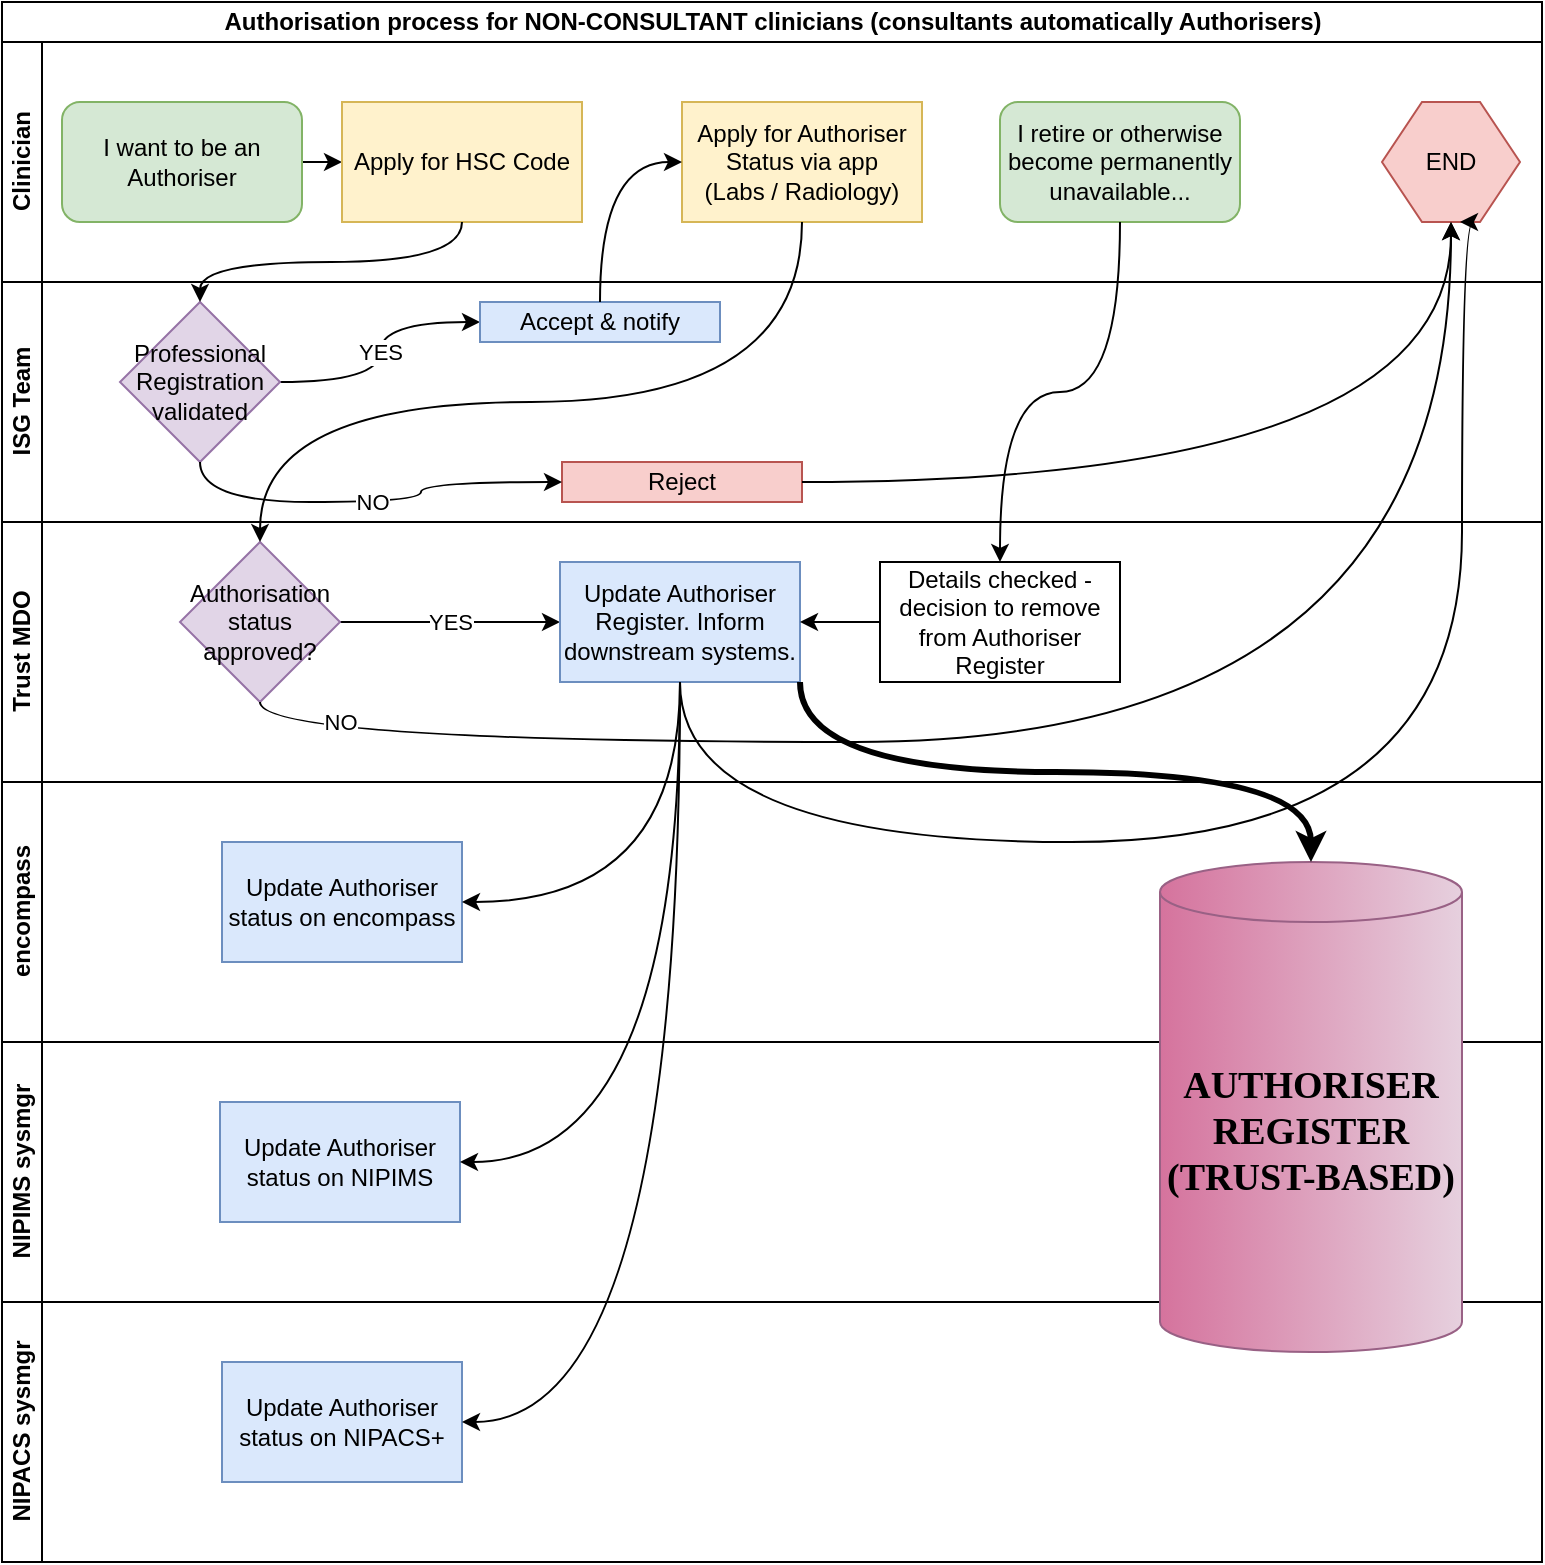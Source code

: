 <mxfile version="24.5.4" type="github">
  <diagram name="Page-1" id="u5WdyKpmLq1f9wdWZwxd">
    <mxGraphModel dx="1386" dy="879" grid="1" gridSize="10" guides="1" tooltips="1" connect="1" arrows="1" fold="1" page="1" pageScale="1" pageWidth="827" pageHeight="1169" math="0" shadow="0">
      <root>
        <mxCell id="0" />
        <mxCell id="1" parent="0" />
        <mxCell id="RM7T-BV5S8IWrfnI9Fu0-1" value="Authorisation process for NON-CONSULTANT clinicians (consultants automatically Authorisers)" style="swimlane;childLayout=stackLayout;resizeParent=1;resizeParentMax=0;horizontal=1;startSize=20;horizontalStack=0;html=1;" vertex="1" parent="1">
          <mxGeometry x="31" y="60" width="770" height="780" as="geometry" />
        </mxCell>
        <mxCell id="RM7T-BV5S8IWrfnI9Fu0-2" value="Clinician" style="swimlane;startSize=20;horizontal=0;html=1;" vertex="1" parent="RM7T-BV5S8IWrfnI9Fu0-1">
          <mxGeometry y="20" width="770" height="120" as="geometry" />
        </mxCell>
        <mxCell id="RM7T-BV5S8IWrfnI9Fu0-15" style="edgeStyle=orthogonalEdgeStyle;rounded=0;orthogonalLoop=1;jettySize=auto;html=1;exitX=1;exitY=0.5;exitDx=0;exitDy=0;entryX=0;entryY=0.5;entryDx=0;entryDy=0;" edge="1" parent="RM7T-BV5S8IWrfnI9Fu0-2" source="RM7T-BV5S8IWrfnI9Fu0-8" target="RM7T-BV5S8IWrfnI9Fu0-10">
          <mxGeometry relative="1" as="geometry" />
        </mxCell>
        <mxCell id="RM7T-BV5S8IWrfnI9Fu0-8" value="I want to be an Authoriser" style="rounded=1;whiteSpace=wrap;html=1;fillColor=#d5e8d4;strokeColor=#82b366;" vertex="1" parent="RM7T-BV5S8IWrfnI9Fu0-2">
          <mxGeometry x="30" y="30" width="120" height="60" as="geometry" />
        </mxCell>
        <mxCell id="RM7T-BV5S8IWrfnI9Fu0-10" value="Apply for HSC Code" style="rounded=0;whiteSpace=wrap;html=1;fillColor=#fff2cc;strokeColor=#d6b656;" vertex="1" parent="RM7T-BV5S8IWrfnI9Fu0-2">
          <mxGeometry x="170" y="30" width="120" height="60" as="geometry" />
        </mxCell>
        <mxCell id="RM7T-BV5S8IWrfnI9Fu0-18" value="Apply for Authoriser Status via app&lt;div&gt;(Labs / Radiology)&lt;/div&gt;" style="rounded=0;whiteSpace=wrap;html=1;fillColor=#fff2cc;strokeColor=#d6b656;" vertex="1" parent="RM7T-BV5S8IWrfnI9Fu0-2">
          <mxGeometry x="340" y="30" width="120" height="60" as="geometry" />
        </mxCell>
        <mxCell id="RM7T-BV5S8IWrfnI9Fu0-27" value="END" style="shape=hexagon;perimeter=hexagonPerimeter2;whiteSpace=wrap;html=1;fixedSize=1;fillColor=#f8cecc;strokeColor=#b85450;" vertex="1" parent="RM7T-BV5S8IWrfnI9Fu0-2">
          <mxGeometry x="690" y="30" width="69" height="60" as="geometry" />
        </mxCell>
        <mxCell id="RM7T-BV5S8IWrfnI9Fu0-33" value="I retire or otherwise become permanently unavailable..." style="rounded=1;whiteSpace=wrap;html=1;fillColor=#d5e8d4;strokeColor=#82b366;" vertex="1" parent="RM7T-BV5S8IWrfnI9Fu0-2">
          <mxGeometry x="499" y="30" width="120" height="60" as="geometry" />
        </mxCell>
        <mxCell id="RM7T-BV5S8IWrfnI9Fu0-3" value="ISG Team" style="swimlane;startSize=20;horizontal=0;html=1;" vertex="1" parent="RM7T-BV5S8IWrfnI9Fu0-1">
          <mxGeometry y="140" width="770" height="120" as="geometry" />
        </mxCell>
        <mxCell id="RM7T-BV5S8IWrfnI9Fu0-13" value="YES" style="edgeStyle=orthogonalEdgeStyle;rounded=0;orthogonalLoop=1;jettySize=auto;html=1;curved=1;" edge="1" parent="RM7T-BV5S8IWrfnI9Fu0-3" source="RM7T-BV5S8IWrfnI9Fu0-11" target="RM7T-BV5S8IWrfnI9Fu0-12">
          <mxGeometry relative="1" as="geometry" />
        </mxCell>
        <mxCell id="RM7T-BV5S8IWrfnI9Fu0-11" value="Professional Registration validated" style="rhombus;whiteSpace=wrap;html=1;fillColor=#e1d5e7;strokeColor=#9673a6;" vertex="1" parent="RM7T-BV5S8IWrfnI9Fu0-3">
          <mxGeometry x="59" y="10" width="80" height="80" as="geometry" />
        </mxCell>
        <mxCell id="RM7T-BV5S8IWrfnI9Fu0-12" value="Accept &amp;amp; notify" style="whiteSpace=wrap;html=1;fillColor=#dae8fc;strokeColor=#6c8ebf;" vertex="1" parent="RM7T-BV5S8IWrfnI9Fu0-3">
          <mxGeometry x="239" y="10" width="120" height="20" as="geometry" />
        </mxCell>
        <mxCell id="RM7T-BV5S8IWrfnI9Fu0-16" value="Reject" style="whiteSpace=wrap;html=1;fillColor=#f8cecc;strokeColor=#b85450;" vertex="1" parent="RM7T-BV5S8IWrfnI9Fu0-3">
          <mxGeometry x="280" y="90" width="120" height="20" as="geometry" />
        </mxCell>
        <mxCell id="RM7T-BV5S8IWrfnI9Fu0-17" value="NO" style="edgeStyle=orthogonalEdgeStyle;rounded=0;orthogonalLoop=1;jettySize=auto;html=1;exitX=0.5;exitY=1;exitDx=0;exitDy=0;curved=1;" edge="1" parent="RM7T-BV5S8IWrfnI9Fu0-3" source="RM7T-BV5S8IWrfnI9Fu0-11" target="RM7T-BV5S8IWrfnI9Fu0-16">
          <mxGeometry relative="1" as="geometry" />
        </mxCell>
        <mxCell id="RM7T-BV5S8IWrfnI9Fu0-4" value="Trust MDO" style="swimlane;startSize=20;horizontal=0;html=1;" vertex="1" parent="RM7T-BV5S8IWrfnI9Fu0-1">
          <mxGeometry y="260" width="770" height="130" as="geometry" />
        </mxCell>
        <mxCell id="RM7T-BV5S8IWrfnI9Fu0-26" value="YES" style="edgeStyle=orthogonalEdgeStyle;rounded=0;orthogonalLoop=1;jettySize=auto;html=1;exitX=1;exitY=0.5;exitDx=0;exitDy=0;entryX=0;entryY=0.5;entryDx=0;entryDy=0;" edge="1" parent="RM7T-BV5S8IWrfnI9Fu0-4" source="RM7T-BV5S8IWrfnI9Fu0-19" target="RM7T-BV5S8IWrfnI9Fu0-22">
          <mxGeometry relative="1" as="geometry" />
        </mxCell>
        <mxCell id="RM7T-BV5S8IWrfnI9Fu0-19" value="Authorisation status approved?" style="rhombus;whiteSpace=wrap;html=1;fillColor=#e1d5e7;strokeColor=#9673a6;" vertex="1" parent="RM7T-BV5S8IWrfnI9Fu0-4">
          <mxGeometry x="89" y="10" width="80" height="80" as="geometry" />
        </mxCell>
        <mxCell id="RM7T-BV5S8IWrfnI9Fu0-37" style="edgeStyle=orthogonalEdgeStyle;rounded=0;orthogonalLoop=1;jettySize=auto;html=1;exitX=0.5;exitY=1;exitDx=0;exitDy=0;curved=1;" edge="1" parent="RM7T-BV5S8IWrfnI9Fu0-4" source="RM7T-BV5S8IWrfnI9Fu0-22">
          <mxGeometry relative="1" as="geometry">
            <mxPoint x="729" y="-150" as="targetPoint" />
            <Array as="points">
              <mxPoint x="339" y="160" />
              <mxPoint x="730" y="160" />
            </Array>
          </mxGeometry>
        </mxCell>
        <mxCell id="RM7T-BV5S8IWrfnI9Fu0-22" value="Update Authoriser Register. Inform downstream systems." style="rounded=0;whiteSpace=wrap;html=1;fillColor=#dae8fc;strokeColor=#6c8ebf;" vertex="1" parent="RM7T-BV5S8IWrfnI9Fu0-4">
          <mxGeometry x="279" y="20" width="120" height="60" as="geometry" />
        </mxCell>
        <mxCell id="RM7T-BV5S8IWrfnI9Fu0-36" style="edgeStyle=orthogonalEdgeStyle;rounded=0;orthogonalLoop=1;jettySize=auto;html=1;exitX=0;exitY=0.5;exitDx=0;exitDy=0;entryX=1;entryY=0.5;entryDx=0;entryDy=0;" edge="1" parent="RM7T-BV5S8IWrfnI9Fu0-4" source="RM7T-BV5S8IWrfnI9Fu0-34" target="RM7T-BV5S8IWrfnI9Fu0-22">
          <mxGeometry relative="1" as="geometry" />
        </mxCell>
        <mxCell id="RM7T-BV5S8IWrfnI9Fu0-34" value="Details checked - decision to remove from Authoriser Register" style="rounded=0;whiteSpace=wrap;html=1;" vertex="1" parent="RM7T-BV5S8IWrfnI9Fu0-4">
          <mxGeometry x="439" y="20" width="120" height="60" as="geometry" />
        </mxCell>
        <mxCell id="RM7T-BV5S8IWrfnI9Fu0-5" value="encompass" style="swimlane;startSize=20;horizontal=0;html=1;" vertex="1" parent="RM7T-BV5S8IWrfnI9Fu0-1">
          <mxGeometry y="390" width="770" height="130" as="geometry" />
        </mxCell>
        <mxCell id="RM7T-BV5S8IWrfnI9Fu0-25" value="Update Authoriser status on encompass" style="rounded=0;whiteSpace=wrap;html=1;fillColor=#dae8fc;strokeColor=#6c8ebf;" vertex="1" parent="RM7T-BV5S8IWrfnI9Fu0-5">
          <mxGeometry x="110" y="30" width="120" height="60" as="geometry" />
        </mxCell>
        <mxCell id="RM7T-BV5S8IWrfnI9Fu0-6" value="NIPIMS sysmgr" style="swimlane;startSize=20;horizontal=0;html=1;" vertex="1" parent="RM7T-BV5S8IWrfnI9Fu0-1">
          <mxGeometry y="520" width="770" height="130" as="geometry" />
        </mxCell>
        <mxCell id="RM7T-BV5S8IWrfnI9Fu0-24" value="Update Authoriser status on NIPIMS" style="rounded=0;whiteSpace=wrap;html=1;fillColor=#dae8fc;strokeColor=#6c8ebf;" vertex="1" parent="RM7T-BV5S8IWrfnI9Fu0-6">
          <mxGeometry x="109" y="30" width="120" height="60" as="geometry" />
        </mxCell>
        <mxCell id="RM7T-BV5S8IWrfnI9Fu0-7" value="NIPACS sysmgr" style="swimlane;startSize=20;horizontal=0;html=1;" vertex="1" parent="RM7T-BV5S8IWrfnI9Fu0-1">
          <mxGeometry y="650" width="770" height="130" as="geometry" />
        </mxCell>
        <mxCell id="RM7T-BV5S8IWrfnI9Fu0-23" value="Update Authoriser status on NIPACS+" style="rounded=0;whiteSpace=wrap;html=1;fillColor=#dae8fc;strokeColor=#6c8ebf;" vertex="1" parent="RM7T-BV5S8IWrfnI9Fu0-7">
          <mxGeometry x="110" y="30" width="120" height="60" as="geometry" />
        </mxCell>
        <mxCell id="RM7T-BV5S8IWrfnI9Fu0-14" style="edgeStyle=orthogonalEdgeStyle;rounded=0;orthogonalLoop=1;jettySize=auto;html=1;exitX=0.5;exitY=1;exitDx=0;exitDy=0;entryX=0.5;entryY=0;entryDx=0;entryDy=0;curved=1;" edge="1" parent="RM7T-BV5S8IWrfnI9Fu0-1" source="RM7T-BV5S8IWrfnI9Fu0-10" target="RM7T-BV5S8IWrfnI9Fu0-11">
          <mxGeometry relative="1" as="geometry" />
        </mxCell>
        <mxCell id="RM7T-BV5S8IWrfnI9Fu0-20" style="edgeStyle=orthogonalEdgeStyle;rounded=0;orthogonalLoop=1;jettySize=auto;html=1;exitX=0.5;exitY=1;exitDx=0;exitDy=0;entryX=0.5;entryY=0;entryDx=0;entryDy=0;curved=1;" edge="1" parent="RM7T-BV5S8IWrfnI9Fu0-1" source="RM7T-BV5S8IWrfnI9Fu0-18" target="RM7T-BV5S8IWrfnI9Fu0-19">
          <mxGeometry relative="1" as="geometry">
            <Array as="points">
              <mxPoint x="400" y="200" />
              <mxPoint x="129" y="200" />
            </Array>
          </mxGeometry>
        </mxCell>
        <mxCell id="RM7T-BV5S8IWrfnI9Fu0-21" style="edgeStyle=orthogonalEdgeStyle;rounded=0;orthogonalLoop=1;jettySize=auto;html=1;exitX=0.5;exitY=0;exitDx=0;exitDy=0;entryX=0;entryY=0.5;entryDx=0;entryDy=0;curved=1;" edge="1" parent="RM7T-BV5S8IWrfnI9Fu0-1" source="RM7T-BV5S8IWrfnI9Fu0-12" target="RM7T-BV5S8IWrfnI9Fu0-18">
          <mxGeometry relative="1" as="geometry" />
        </mxCell>
        <mxCell id="RM7T-BV5S8IWrfnI9Fu0-28" style="edgeStyle=orthogonalEdgeStyle;rounded=0;orthogonalLoop=1;jettySize=auto;html=1;exitX=1;exitY=0.5;exitDx=0;exitDy=0;entryX=0.5;entryY=1;entryDx=0;entryDy=0;curved=1;" edge="1" parent="RM7T-BV5S8IWrfnI9Fu0-1" source="RM7T-BV5S8IWrfnI9Fu0-16" target="RM7T-BV5S8IWrfnI9Fu0-27">
          <mxGeometry relative="1" as="geometry" />
        </mxCell>
        <mxCell id="RM7T-BV5S8IWrfnI9Fu0-29" style="edgeStyle=orthogonalEdgeStyle;rounded=0;orthogonalLoop=1;jettySize=auto;html=1;exitX=0.5;exitY=1;exitDx=0;exitDy=0;entryX=1;entryY=0.5;entryDx=0;entryDy=0;curved=1;" edge="1" parent="RM7T-BV5S8IWrfnI9Fu0-1" source="RM7T-BV5S8IWrfnI9Fu0-22" target="RM7T-BV5S8IWrfnI9Fu0-25">
          <mxGeometry relative="1" as="geometry" />
        </mxCell>
        <mxCell id="RM7T-BV5S8IWrfnI9Fu0-30" style="edgeStyle=orthogonalEdgeStyle;rounded=0;orthogonalLoop=1;jettySize=auto;html=1;exitX=0.5;exitY=1;exitDx=0;exitDy=0;entryX=1;entryY=0.5;entryDx=0;entryDy=0;curved=1;" edge="1" parent="RM7T-BV5S8IWrfnI9Fu0-1" source="RM7T-BV5S8IWrfnI9Fu0-22" target="RM7T-BV5S8IWrfnI9Fu0-24">
          <mxGeometry relative="1" as="geometry" />
        </mxCell>
        <mxCell id="RM7T-BV5S8IWrfnI9Fu0-31" style="edgeStyle=orthogonalEdgeStyle;rounded=0;orthogonalLoop=1;jettySize=auto;html=1;exitX=0.5;exitY=1;exitDx=0;exitDy=0;entryX=1;entryY=0.5;entryDx=0;entryDy=0;curved=1;" edge="1" parent="RM7T-BV5S8IWrfnI9Fu0-1" source="RM7T-BV5S8IWrfnI9Fu0-22" target="RM7T-BV5S8IWrfnI9Fu0-23">
          <mxGeometry relative="1" as="geometry" />
        </mxCell>
        <mxCell id="RM7T-BV5S8IWrfnI9Fu0-32" value="NO" style="edgeStyle=orthogonalEdgeStyle;rounded=0;orthogonalLoop=1;jettySize=auto;html=1;exitX=0.5;exitY=1;exitDx=0;exitDy=0;entryX=0.5;entryY=1;entryDx=0;entryDy=0;curved=1;" edge="1" parent="RM7T-BV5S8IWrfnI9Fu0-1" source="RM7T-BV5S8IWrfnI9Fu0-19" target="RM7T-BV5S8IWrfnI9Fu0-27">
          <mxGeometry x="-0.863" y="10" relative="1" as="geometry">
            <mxPoint as="offset" />
          </mxGeometry>
        </mxCell>
        <mxCell id="RM7T-BV5S8IWrfnI9Fu0-35" style="edgeStyle=orthogonalEdgeStyle;rounded=0;orthogonalLoop=1;jettySize=auto;html=1;exitX=0.5;exitY=1;exitDx=0;exitDy=0;entryX=0.5;entryY=0;entryDx=0;entryDy=0;curved=1;" edge="1" parent="RM7T-BV5S8IWrfnI9Fu0-1" source="RM7T-BV5S8IWrfnI9Fu0-33" target="RM7T-BV5S8IWrfnI9Fu0-34">
          <mxGeometry relative="1" as="geometry" />
        </mxCell>
        <mxCell id="RM7T-BV5S8IWrfnI9Fu0-39" value="AUTHORISER&lt;br style=&quot;font-size: 19px;&quot;&gt;REGISTER&lt;br&gt;(TRUST-BASED)" style="shape=cylinder3;whiteSpace=wrap;html=1;boundedLbl=1;backgroundOutline=1;size=15;fillColor=#e6d0de;gradientColor=#d5739d;strokeColor=#996185;gradientDirection=west;fontStyle=1;fontFamily=Times New Roman;fontSize=19;" vertex="1" parent="1">
          <mxGeometry x="610" y="490" width="151" height="245" as="geometry" />
        </mxCell>
        <mxCell id="RM7T-BV5S8IWrfnI9Fu0-40" style="edgeStyle=orthogonalEdgeStyle;rounded=0;orthogonalLoop=1;jettySize=auto;html=1;exitX=1;exitY=1;exitDx=0;exitDy=0;curved=1;strokeWidth=3;" edge="1" parent="1" source="RM7T-BV5S8IWrfnI9Fu0-22" target="RM7T-BV5S8IWrfnI9Fu0-39">
          <mxGeometry relative="1" as="geometry" />
        </mxCell>
      </root>
    </mxGraphModel>
  </diagram>
</mxfile>

